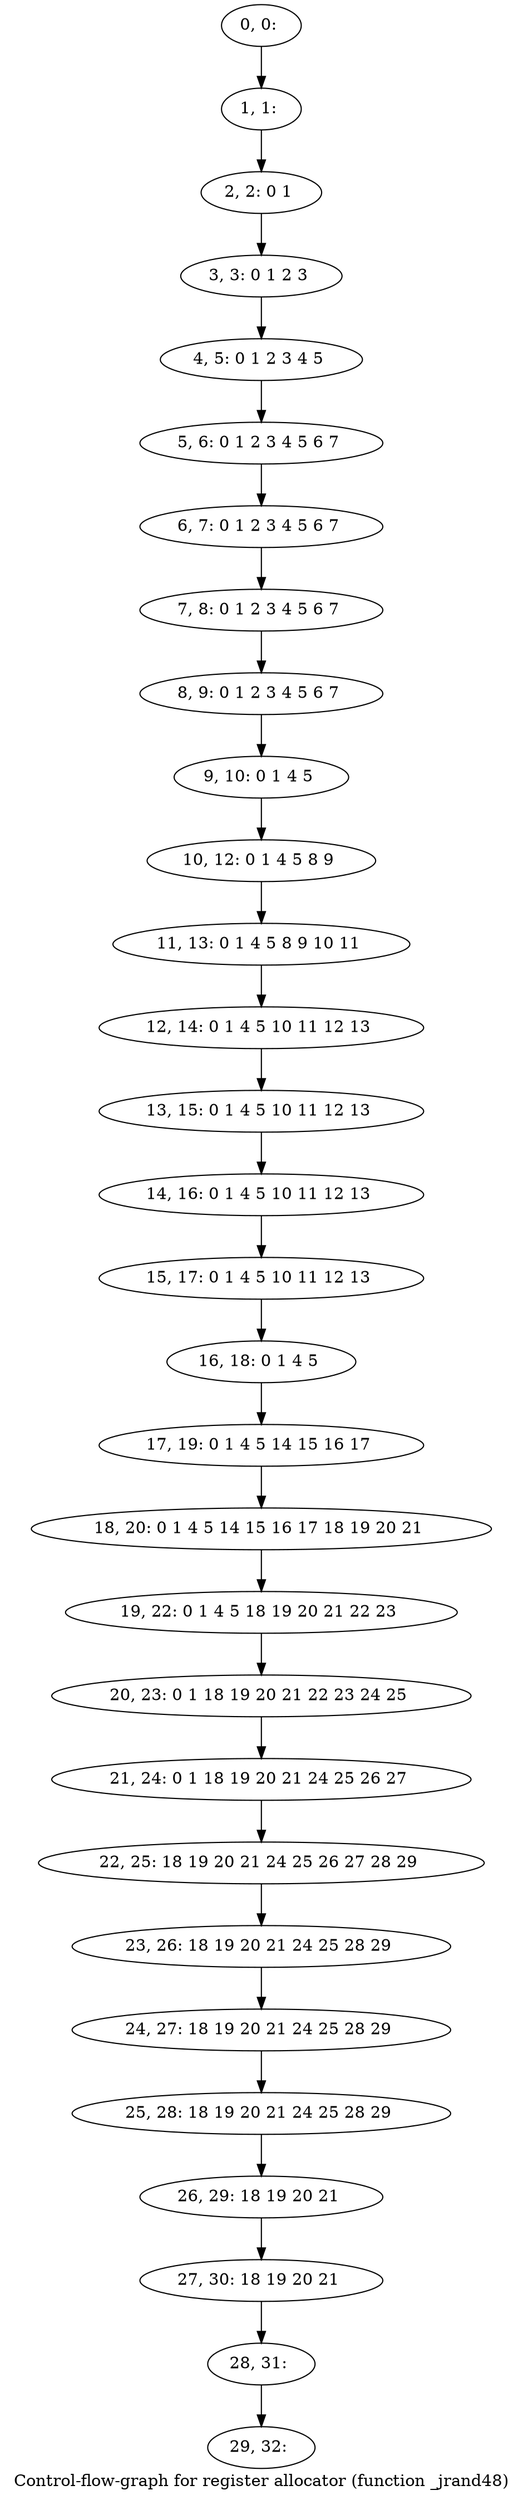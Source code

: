 digraph G {
graph [label="Control-flow-graph for register allocator (function _jrand48)"]
0[label="0, 0: "];
1[label="1, 1: "];
2[label="2, 2: 0 1 "];
3[label="3, 3: 0 1 2 3 "];
4[label="4, 5: 0 1 2 3 4 5 "];
5[label="5, 6: 0 1 2 3 4 5 6 7 "];
6[label="6, 7: 0 1 2 3 4 5 6 7 "];
7[label="7, 8: 0 1 2 3 4 5 6 7 "];
8[label="8, 9: 0 1 2 3 4 5 6 7 "];
9[label="9, 10: 0 1 4 5 "];
10[label="10, 12: 0 1 4 5 8 9 "];
11[label="11, 13: 0 1 4 5 8 9 10 11 "];
12[label="12, 14: 0 1 4 5 10 11 12 13 "];
13[label="13, 15: 0 1 4 5 10 11 12 13 "];
14[label="14, 16: 0 1 4 5 10 11 12 13 "];
15[label="15, 17: 0 1 4 5 10 11 12 13 "];
16[label="16, 18: 0 1 4 5 "];
17[label="17, 19: 0 1 4 5 14 15 16 17 "];
18[label="18, 20: 0 1 4 5 14 15 16 17 18 19 20 21 "];
19[label="19, 22: 0 1 4 5 18 19 20 21 22 23 "];
20[label="20, 23: 0 1 18 19 20 21 22 23 24 25 "];
21[label="21, 24: 0 1 18 19 20 21 24 25 26 27 "];
22[label="22, 25: 18 19 20 21 24 25 26 27 28 29 "];
23[label="23, 26: 18 19 20 21 24 25 28 29 "];
24[label="24, 27: 18 19 20 21 24 25 28 29 "];
25[label="25, 28: 18 19 20 21 24 25 28 29 "];
26[label="26, 29: 18 19 20 21 "];
27[label="27, 30: 18 19 20 21 "];
28[label="28, 31: "];
29[label="29, 32: "];
0->1 ;
1->2 ;
2->3 ;
3->4 ;
4->5 ;
5->6 ;
6->7 ;
7->8 ;
8->9 ;
9->10 ;
10->11 ;
11->12 ;
12->13 ;
13->14 ;
14->15 ;
15->16 ;
16->17 ;
17->18 ;
18->19 ;
19->20 ;
20->21 ;
21->22 ;
22->23 ;
23->24 ;
24->25 ;
25->26 ;
26->27 ;
27->28 ;
28->29 ;
}
